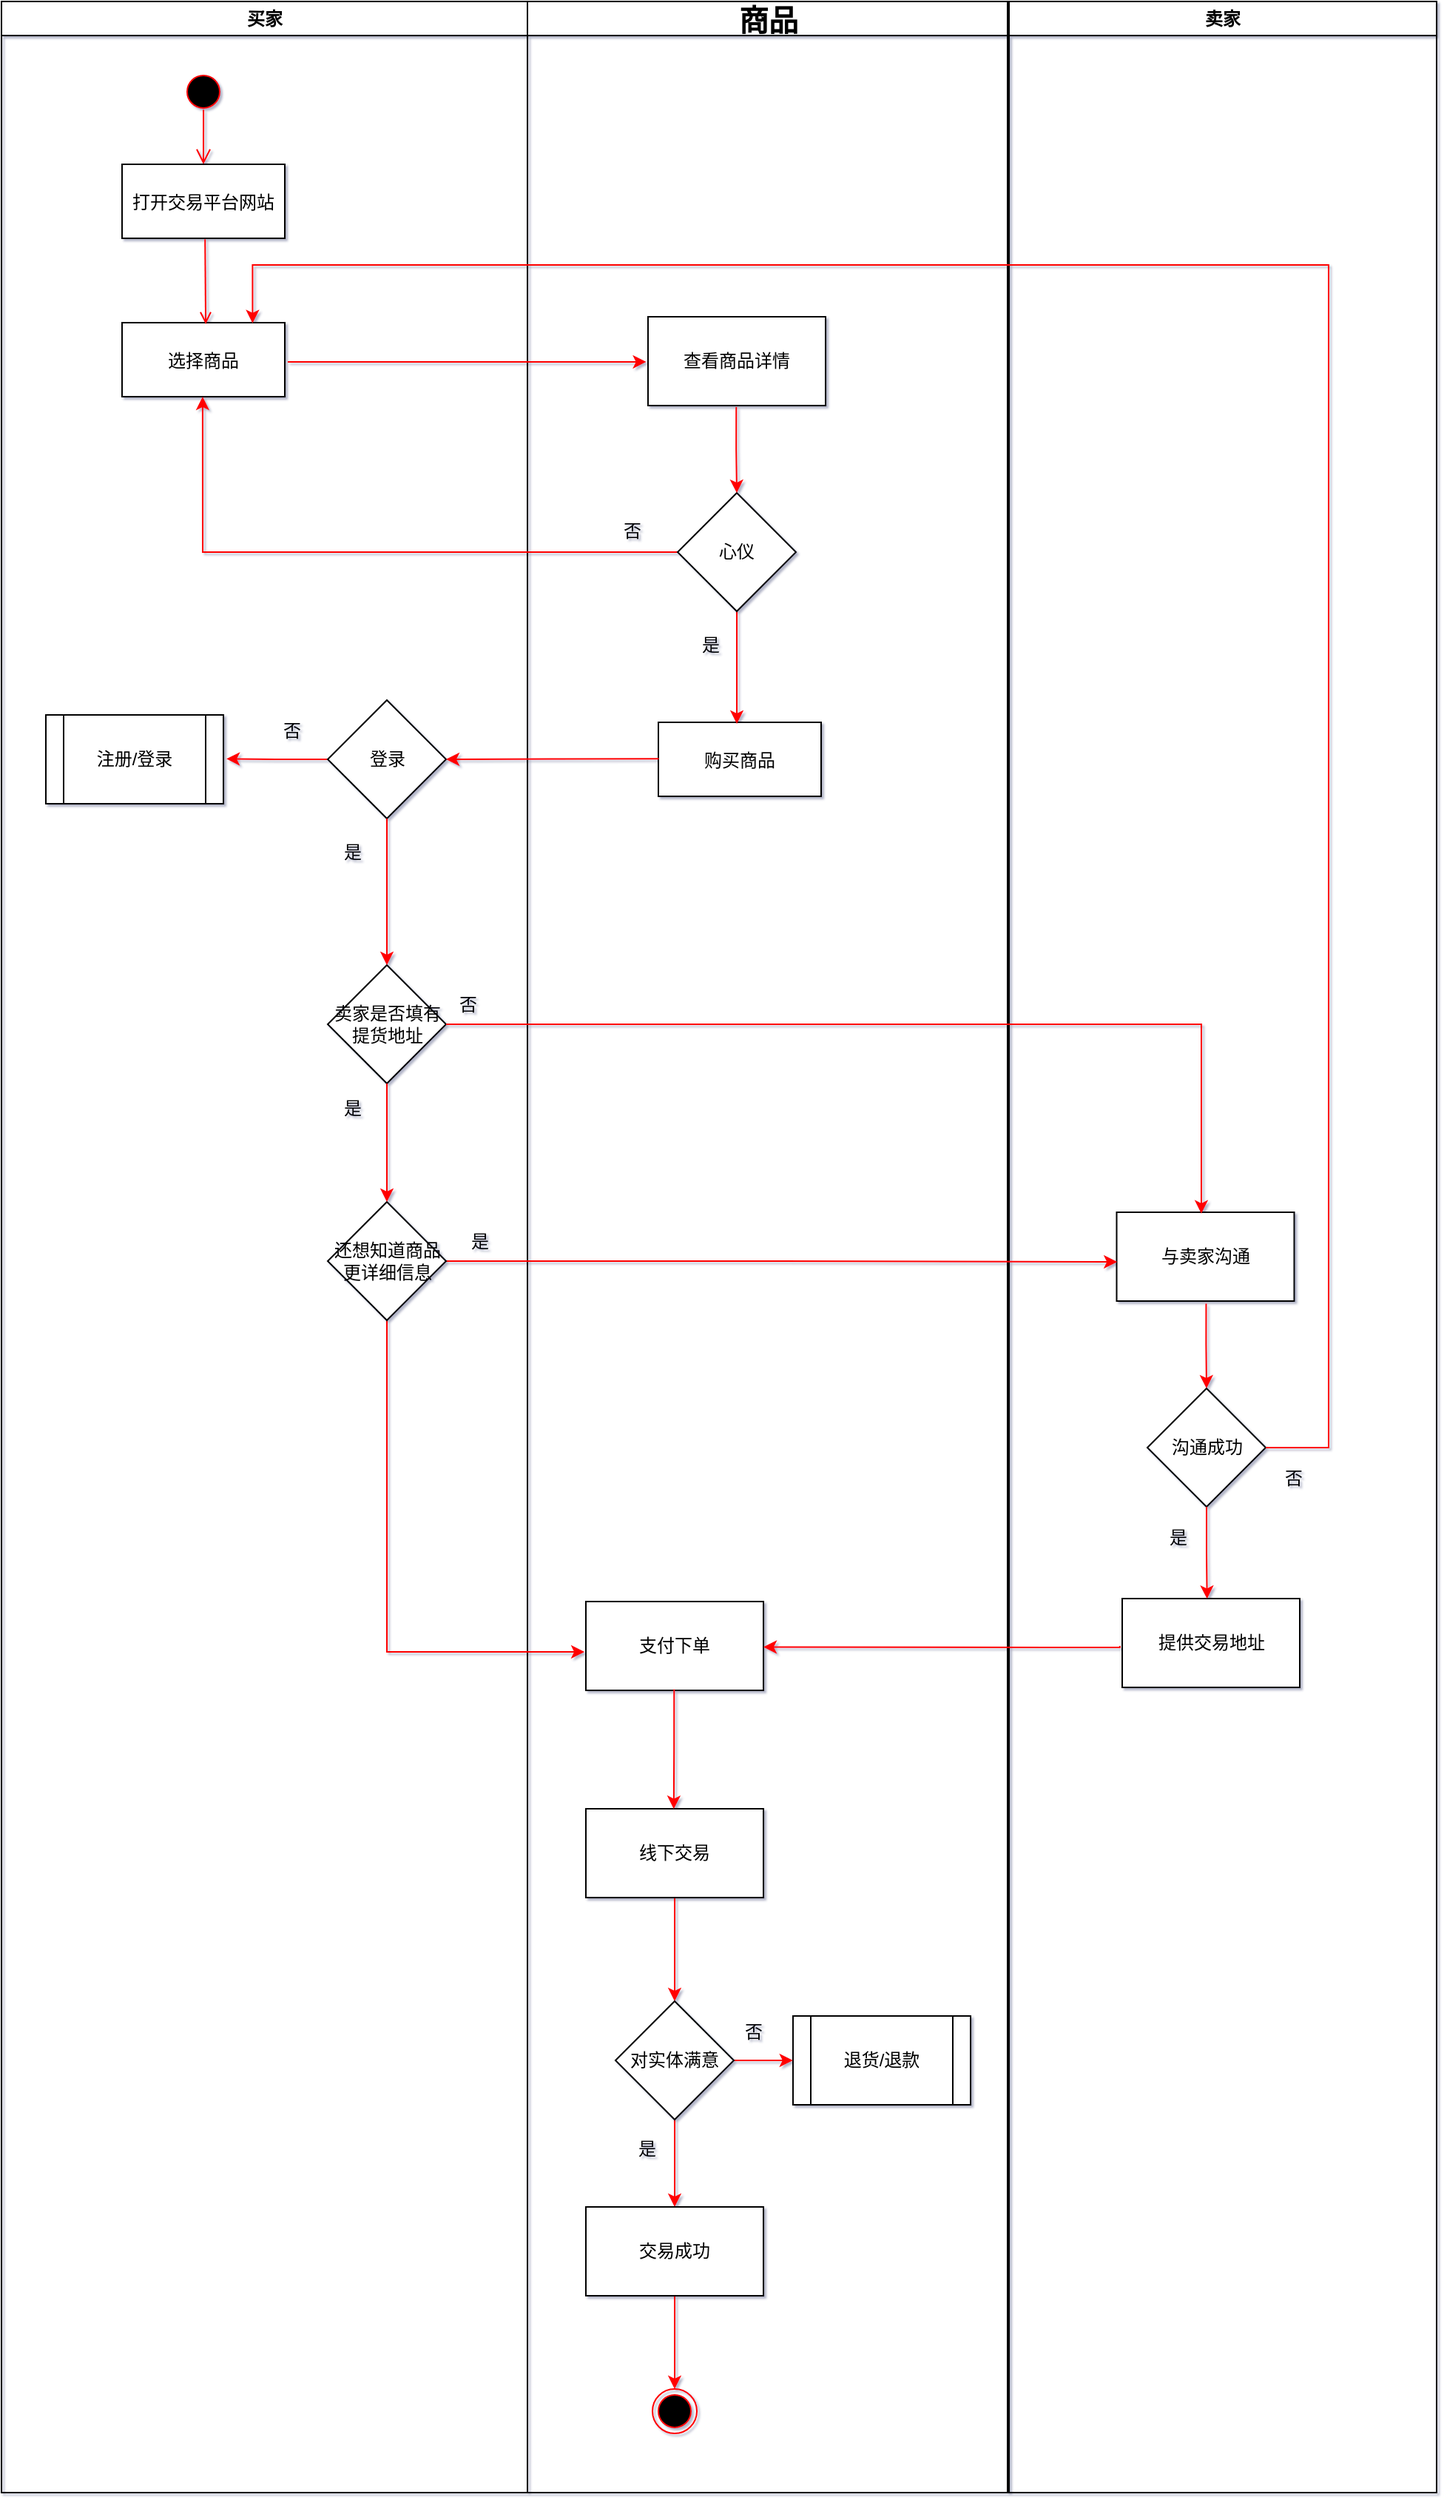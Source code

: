 <mxfile version="17.2.6" type="github">
  <diagram name="Page-1" id="e7e014a7-5840-1c2e-5031-d8a46d1fe8dd">
    <mxGraphModel dx="1671" dy="949" grid="0" gridSize="10" guides="1" tooltips="1" connect="1" arrows="1" fold="1" page="1" pageScale="1" pageWidth="1169" pageHeight="826" background="none" math="0" shadow="1">
      <root>
        <mxCell id="0" />
        <mxCell id="1" parent="0" />
        <mxCell id="2" value="买家" style="swimlane;whiteSpace=wrap;startSize=23;" parent="1" vertex="1">
          <mxGeometry x="89" y="128" width="355.5" height="1683" as="geometry" />
        </mxCell>
        <mxCell id="5" value="" style="ellipse;shape=startState;fillColor=#000000;strokeColor=#ff0000;" parent="2" vertex="1">
          <mxGeometry x="121.5" y="46" width="30" height="30" as="geometry" />
        </mxCell>
        <mxCell id="6" value="" style="edgeStyle=elbowEdgeStyle;elbow=horizontal;verticalAlign=bottom;endArrow=open;endSize=8;strokeColor=#FF0000;endFill=1;rounded=0;exitX=0.501;exitY=0.903;exitDx=0;exitDy=0;exitPerimeter=0;" parent="2" source="5" target="7" edge="1">
          <mxGeometry x="121.5" y="40" as="geometry">
            <mxPoint x="136.5" y="110" as="targetPoint" />
          </mxGeometry>
        </mxCell>
        <mxCell id="7" value="打开交易平台网站" style="" parent="2" vertex="1">
          <mxGeometry x="81.5" y="110" width="110" height="50" as="geometry" />
        </mxCell>
        <mxCell id="8" value="选择商品" style="" parent="2" vertex="1">
          <mxGeometry x="81.5" y="217" width="110" height="50" as="geometry" />
        </mxCell>
        <mxCell id="9" value="" style="endArrow=open;strokeColor=#FF0000;endFill=1;rounded=0;entryX=0.514;entryY=0.02;entryDx=0;entryDy=0;entryPerimeter=0;exitX=0.51;exitY=1.013;exitDx=0;exitDy=0;exitPerimeter=0;" parent="2" source="7" target="8" edge="1">
          <mxGeometry relative="1" as="geometry">
            <mxPoint x="137" y="168" as="sourcePoint" />
            <mxPoint x="137" y="220" as="targetPoint" />
          </mxGeometry>
        </mxCell>
        <mxCell id="66l9iURnwUuSYkUhyGDJ-48" style="edgeStyle=orthogonalEdgeStyle;rounded=0;orthogonalLoop=1;jettySize=auto;html=1;entryX=1.017;entryY=0.494;entryDx=0;entryDy=0;entryPerimeter=0;strokeColor=#FF0000;" edge="1" parent="2" source="66l9iURnwUuSYkUhyGDJ-45" target="66l9iURnwUuSYkUhyGDJ-47">
          <mxGeometry relative="1" as="geometry" />
        </mxCell>
        <mxCell id="66l9iURnwUuSYkUhyGDJ-45" value="登录" style="rhombus;whiteSpace=wrap;html=1;" vertex="1" parent="2">
          <mxGeometry x="220.5" y="472" width="80" height="80" as="geometry" />
        </mxCell>
        <mxCell id="66l9iURnwUuSYkUhyGDJ-47" value="注册/登录" style="shape=process;whiteSpace=wrap;html=1;backgroundOutline=1;gradientColor=none;" vertex="1" parent="2">
          <mxGeometry x="30" y="482" width="120" height="60" as="geometry" />
        </mxCell>
        <mxCell id="66l9iURnwUuSYkUhyGDJ-64" value="否" style="text;html=1;align=center;verticalAlign=middle;resizable=0;points=[];autosize=1;strokeColor=none;fillColor=none;" vertex="1" parent="2">
          <mxGeometry x="304" y="669" width="22" height="18" as="geometry" />
        </mxCell>
        <mxCell id="66l9iURnwUuSYkUhyGDJ-61" value="卖家是否填有提货地址" style="rhombus;whiteSpace=wrap;html=1;" vertex="1" parent="2">
          <mxGeometry x="220.5" y="651" width="80" height="80" as="geometry" />
        </mxCell>
        <mxCell id="66l9iURnwUuSYkUhyGDJ-62" value="" style="edgeStyle=orthogonalEdgeStyle;rounded=0;orthogonalLoop=1;jettySize=auto;html=1;strokeColor=#FF0000;" edge="1" parent="2" source="66l9iURnwUuSYkUhyGDJ-45" target="66l9iURnwUuSYkUhyGDJ-61">
          <mxGeometry relative="1" as="geometry" />
        </mxCell>
        <mxCell id="66l9iURnwUuSYkUhyGDJ-52" value="是" style="text;html=1;align=center;verticalAlign=middle;resizable=0;points=[];autosize=1;strokeColor=none;fillColor=none;" vertex="1" parent="2">
          <mxGeometry x="226" y="566" width="22" height="18" as="geometry" />
        </mxCell>
        <mxCell id="66l9iURnwUuSYkUhyGDJ-80" value="是" style="text;html=1;align=center;verticalAlign=middle;resizable=0;points=[];autosize=1;strokeColor=none;fillColor=none;" vertex="1" parent="2">
          <mxGeometry x="226" y="739" width="22" height="18" as="geometry" />
        </mxCell>
        <mxCell id="3" value="商品" style="swimlane;whiteSpace=wrap;gradientColor=none;swimlaneFillColor=none;fontSize=20;labelBorderColor=none;" parent="1" vertex="1">
          <mxGeometry x="444.5" y="128" width="324.5" height="1683" as="geometry" />
        </mxCell>
        <mxCell id="66l9iURnwUuSYkUhyGDJ-41" value="查看商品详情" style="whiteSpace=wrap;html=1;" vertex="1" parent="3">
          <mxGeometry x="81.5" y="213" width="120" height="60" as="geometry" />
        </mxCell>
        <mxCell id="10" value="购买商品" style="" parent="3" vertex="1">
          <mxGeometry x="88.5" y="487" width="110" height="50" as="geometry" />
        </mxCell>
        <mxCell id="66l9iURnwUuSYkUhyGDJ-65" value="支付下单" style="whiteSpace=wrap;html=1;" vertex="1" parent="3">
          <mxGeometry x="39.5" y="1081" width="120" height="60" as="geometry" />
        </mxCell>
        <mxCell id="66l9iURnwUuSYkUhyGDJ-56" value="否" style="text;html=1;align=center;verticalAlign=middle;resizable=0;points=[];autosize=1;strokeColor=none;fillColor=none;" vertex="1" parent="3">
          <mxGeometry x="59.5" y="349" width="22" height="18" as="geometry" />
        </mxCell>
        <mxCell id="66l9iURnwUuSYkUhyGDJ-58" value="是" style="text;html=1;align=center;verticalAlign=middle;resizable=0;points=[];autosize=1;strokeColor=none;fillColor=none;" vertex="1" parent="3">
          <mxGeometry x="112.5" y="426" width="22" height="18" as="geometry" />
        </mxCell>
        <mxCell id="66l9iURnwUuSYkUhyGDJ-97" value="退货/退款" style="shape=process;whiteSpace=wrap;html=1;backgroundOutline=1;gradientColor=none;" vertex="1" parent="3">
          <mxGeometry x="179.5" y="1361" width="120" height="60" as="geometry" />
        </mxCell>
        <mxCell id="66l9iURnwUuSYkUhyGDJ-101" value="是" style="text;html=1;align=center;verticalAlign=middle;resizable=0;points=[];autosize=1;strokeColor=none;fillColor=none;" vertex="1" parent="3">
          <mxGeometry x="69.5" y="1442" width="22" height="18" as="geometry" />
        </mxCell>
        <mxCell id="66l9iURnwUuSYkUhyGDJ-102" value="" style="ellipse;html=1;shape=endState;fillColor=#000000;strokeColor=#ff0000;" vertex="1" parent="3">
          <mxGeometry x="84.5" y="1613" width="30" height="30" as="geometry" />
        </mxCell>
        <mxCell id="4" value="卖家" style="swimlane;whiteSpace=wrap" parent="1" vertex="1">
          <mxGeometry x="770" y="128" width="289" height="1683" as="geometry" />
        </mxCell>
        <mxCell id="66l9iURnwUuSYkUhyGDJ-59" value="沟通成功" style="rhombus;whiteSpace=wrap;html=1;" vertex="1" parent="4">
          <mxGeometry x="93.5" y="937" width="80" height="80" as="geometry" />
        </mxCell>
        <mxCell id="66l9iURnwUuSYkUhyGDJ-49" value="与卖家沟通" style="whiteSpace=wrap;html=1;" vertex="1" parent="4">
          <mxGeometry x="72.75" y="818" width="120" height="60" as="geometry" />
        </mxCell>
        <mxCell id="66l9iURnwUuSYkUhyGDJ-60" value="" style="edgeStyle=orthogonalEdgeStyle;rounded=0;orthogonalLoop=1;jettySize=auto;html=1;strokeColor=#FF0000;exitX=0.504;exitY=1.03;exitDx=0;exitDy=0;exitPerimeter=0;" edge="1" parent="4" source="66l9iURnwUuSYkUhyGDJ-49" target="66l9iURnwUuSYkUhyGDJ-59">
          <mxGeometry relative="1" as="geometry" />
        </mxCell>
        <mxCell id="66l9iURnwUuSYkUhyGDJ-67" value="提供交易地址" style="whiteSpace=wrap;html=1;" vertex="1" parent="4">
          <mxGeometry x="76.5" y="1079" width="120" height="60" as="geometry" />
        </mxCell>
        <mxCell id="66l9iURnwUuSYkUhyGDJ-68" value="" style="edgeStyle=orthogonalEdgeStyle;rounded=0;orthogonalLoop=1;jettySize=auto;html=1;strokeColor=#FF0000;entryX=0.478;entryY=0.003;entryDx=0;entryDy=0;entryPerimeter=0;" edge="1" parent="4" source="66l9iURnwUuSYkUhyGDJ-59" target="66l9iURnwUuSYkUhyGDJ-67">
          <mxGeometry relative="1" as="geometry">
            <mxPoint x="135.5" y="1076" as="targetPoint" />
          </mxGeometry>
        </mxCell>
        <mxCell id="66l9iURnwUuSYkUhyGDJ-84" value="是" style="text;html=1;align=center;verticalAlign=middle;resizable=0;points=[];autosize=1;strokeColor=none;fillColor=none;" vertex="1" parent="4">
          <mxGeometry x="102.5" y="1029" width="22" height="18" as="geometry" />
        </mxCell>
        <mxCell id="66l9iURnwUuSYkUhyGDJ-83" value="否" style="text;html=1;align=center;verticalAlign=middle;resizable=0;points=[];autosize=1;strokeColor=none;fillColor=none;" vertex="1" parent="4">
          <mxGeometry x="181" y="989" width="22" height="18" as="geometry" />
        </mxCell>
        <mxCell id="66l9iURnwUuSYkUhyGDJ-43" style="edgeStyle=orthogonalEdgeStyle;rounded=0;orthogonalLoop=1;jettySize=auto;html=1;exitX=1.018;exitY=0.529;exitDx=0;exitDy=0;exitPerimeter=0;strokeColor=#FF0000;entryX=-0.01;entryY=0.508;entryDx=0;entryDy=0;entryPerimeter=0;" edge="1" parent="1" source="8" target="66l9iURnwUuSYkUhyGDJ-41">
          <mxGeometry relative="1" as="geometry">
            <mxPoint x="524" y="371" as="targetPoint" />
          </mxGeometry>
        </mxCell>
        <mxCell id="66l9iURnwUuSYkUhyGDJ-46" value="" style="edgeStyle=orthogonalEdgeStyle;rounded=0;orthogonalLoop=1;jettySize=auto;html=1;strokeColor=#FF0000;exitX=0.003;exitY=0.493;exitDx=0;exitDy=0;exitPerimeter=0;" edge="1" parent="1" source="10" target="66l9iURnwUuSYkUhyGDJ-45">
          <mxGeometry relative="1" as="geometry" />
        </mxCell>
        <mxCell id="66l9iURnwUuSYkUhyGDJ-51" value="否" style="text;html=1;align=center;verticalAlign=middle;resizable=0;points=[];autosize=1;strokeColor=none;fillColor=none;" vertex="1" parent="1">
          <mxGeometry x="273.5" y="612" width="22" height="18" as="geometry" />
        </mxCell>
        <mxCell id="66l9iURnwUuSYkUhyGDJ-55" style="edgeStyle=orthogonalEdgeStyle;rounded=0;orthogonalLoop=1;jettySize=auto;html=1;entryX=0.495;entryY=1;entryDx=0;entryDy=0;entryPerimeter=0;strokeColor=#FF0000;" edge="1" parent="1" source="66l9iURnwUuSYkUhyGDJ-53" target="8">
          <mxGeometry relative="1" as="geometry" />
        </mxCell>
        <mxCell id="66l9iURnwUuSYkUhyGDJ-57" style="edgeStyle=orthogonalEdgeStyle;rounded=0;orthogonalLoop=1;jettySize=auto;html=1;entryX=0.482;entryY=0.02;entryDx=0;entryDy=0;entryPerimeter=0;strokeColor=#FF0000;" edge="1" parent="1" source="66l9iURnwUuSYkUhyGDJ-53" target="10">
          <mxGeometry relative="1" as="geometry" />
        </mxCell>
        <mxCell id="66l9iURnwUuSYkUhyGDJ-53" value="心仪" style="rhombus;whiteSpace=wrap;html=1;" vertex="1" parent="1">
          <mxGeometry x="546" y="460" width="80" height="80" as="geometry" />
        </mxCell>
        <mxCell id="66l9iURnwUuSYkUhyGDJ-54" value="" style="edgeStyle=orthogonalEdgeStyle;rounded=0;orthogonalLoop=1;jettySize=auto;html=1;strokeColor=#FF0000;exitX=0.497;exitY=1.016;exitDx=0;exitDy=0;exitPerimeter=0;" edge="1" parent="1" source="66l9iURnwUuSYkUhyGDJ-41" target="66l9iURnwUuSYkUhyGDJ-53">
          <mxGeometry relative="1" as="geometry">
            <mxPoint x="586" y="407" as="sourcePoint" />
          </mxGeometry>
        </mxCell>
        <mxCell id="66l9iURnwUuSYkUhyGDJ-63" style="edgeStyle=orthogonalEdgeStyle;rounded=0;orthogonalLoop=1;jettySize=auto;html=1;entryX=0.477;entryY=0.015;entryDx=0;entryDy=0;entryPerimeter=0;strokeColor=#FF0000;" edge="1" parent="1" source="66l9iURnwUuSYkUhyGDJ-61" target="66l9iURnwUuSYkUhyGDJ-49">
          <mxGeometry relative="1" as="geometry" />
        </mxCell>
        <mxCell id="66l9iURnwUuSYkUhyGDJ-76" style="edgeStyle=orthogonalEdgeStyle;rounded=0;orthogonalLoop=1;jettySize=auto;html=1;entryX=0.003;entryY=0.559;entryDx=0;entryDy=0;entryPerimeter=0;strokeColor=#FF0000;" edge="1" parent="1" source="66l9iURnwUuSYkUhyGDJ-74" target="66l9iURnwUuSYkUhyGDJ-49">
          <mxGeometry relative="1" as="geometry" />
        </mxCell>
        <mxCell id="66l9iURnwUuSYkUhyGDJ-99" style="edgeStyle=orthogonalEdgeStyle;rounded=0;orthogonalLoop=1;jettySize=auto;html=1;entryX=-0.008;entryY=0.567;entryDx=0;entryDy=0;entryPerimeter=0;strokeColor=#FF0000;" edge="1" parent="1" source="66l9iURnwUuSYkUhyGDJ-74" target="66l9iURnwUuSYkUhyGDJ-65">
          <mxGeometry relative="1" as="geometry">
            <Array as="points">
              <mxPoint x="350" y="1243" />
            </Array>
          </mxGeometry>
        </mxCell>
        <mxCell id="66l9iURnwUuSYkUhyGDJ-74" value="还想知道商品更详细信息" style="rhombus;whiteSpace=wrap;html=1;" vertex="1" parent="1">
          <mxGeometry x="309.5" y="939" width="80" height="80" as="geometry" />
        </mxCell>
        <mxCell id="66l9iURnwUuSYkUhyGDJ-75" value="" style="edgeStyle=orthogonalEdgeStyle;rounded=0;orthogonalLoop=1;jettySize=auto;html=1;strokeColor=#FF0000;" edge="1" parent="1" source="66l9iURnwUuSYkUhyGDJ-61" target="66l9iURnwUuSYkUhyGDJ-74">
          <mxGeometry relative="1" as="geometry" />
        </mxCell>
        <mxCell id="66l9iURnwUuSYkUhyGDJ-77" value="是" style="text;html=1;align=center;verticalAlign=middle;resizable=0;points=[];autosize=1;strokeColor=none;fillColor=none;" vertex="1" parent="1">
          <mxGeometry x="401" y="957" width="22" height="18" as="geometry" />
        </mxCell>
        <mxCell id="66l9iURnwUuSYkUhyGDJ-79" style="edgeStyle=orthogonalEdgeStyle;rounded=0;orthogonalLoop=1;jettySize=auto;html=1;entryX=1;entryY=0.512;entryDx=0;entryDy=0;entryPerimeter=0;strokeColor=#FF0000;exitX=-0.013;exitY=0.533;exitDx=0;exitDy=0;exitPerimeter=0;" edge="1" parent="1" source="66l9iURnwUuSYkUhyGDJ-67" target="66l9iURnwUuSYkUhyGDJ-65">
          <mxGeometry relative="1" as="geometry">
            <mxPoint x="860" y="1112" as="sourcePoint" />
            <Array as="points">
              <mxPoint x="798" y="1240" />
              <mxPoint x="776" y="1240" />
            </Array>
          </mxGeometry>
        </mxCell>
        <mxCell id="66l9iURnwUuSYkUhyGDJ-82" style="edgeStyle=orthogonalEdgeStyle;rounded=0;orthogonalLoop=1;jettySize=auto;html=1;entryX=0.802;entryY=0.007;entryDx=0;entryDy=0;entryPerimeter=0;strokeColor=#FF0000;exitX=1;exitY=0.5;exitDx=0;exitDy=0;" edge="1" parent="1" source="66l9iURnwUuSYkUhyGDJ-59" target="8">
          <mxGeometry relative="1" as="geometry">
            <Array as="points">
              <mxPoint x="986" y="1105" />
              <mxPoint x="986" y="306" />
              <mxPoint x="259" y="306" />
            </Array>
          </mxGeometry>
        </mxCell>
        <mxCell id="66l9iURnwUuSYkUhyGDJ-94" value="" style="edgeStyle=orthogonalEdgeStyle;rounded=0;orthogonalLoop=1;jettySize=auto;html=1;strokeColor=#FF0000;" edge="1" parent="1" source="66l9iURnwUuSYkUhyGDJ-88" target="66l9iURnwUuSYkUhyGDJ-93">
          <mxGeometry relative="1" as="geometry" />
        </mxCell>
        <mxCell id="66l9iURnwUuSYkUhyGDJ-88" value="线下交易" style="whiteSpace=wrap;html=1;" vertex="1" parent="1">
          <mxGeometry x="484" y="1349" width="120" height="60" as="geometry" />
        </mxCell>
        <mxCell id="66l9iURnwUuSYkUhyGDJ-89" value="" style="edgeStyle=orthogonalEdgeStyle;rounded=0;orthogonalLoop=1;jettySize=auto;html=1;strokeColor=#FF0000;exitX=0.497;exitY=0.99;exitDx=0;exitDy=0;exitPerimeter=0;entryX=0.495;entryY=0.003;entryDx=0;entryDy=0;entryPerimeter=0;" edge="1" parent="1" source="66l9iURnwUuSYkUhyGDJ-65" target="66l9iURnwUuSYkUhyGDJ-88">
          <mxGeometry relative="1" as="geometry" />
        </mxCell>
        <mxCell id="66l9iURnwUuSYkUhyGDJ-96" value="" style="edgeStyle=orthogonalEdgeStyle;rounded=0;orthogonalLoop=1;jettySize=auto;html=1;strokeColor=#FF0000;" edge="1" parent="1" source="66l9iURnwUuSYkUhyGDJ-93" target="66l9iURnwUuSYkUhyGDJ-95">
          <mxGeometry relative="1" as="geometry" />
        </mxCell>
        <mxCell id="66l9iURnwUuSYkUhyGDJ-98" style="edgeStyle=orthogonalEdgeStyle;rounded=0;orthogonalLoop=1;jettySize=auto;html=1;entryX=-0.001;entryY=0.5;entryDx=0;entryDy=0;entryPerimeter=0;strokeColor=#FF0000;" edge="1" parent="1" source="66l9iURnwUuSYkUhyGDJ-93" target="66l9iURnwUuSYkUhyGDJ-97">
          <mxGeometry relative="1" as="geometry" />
        </mxCell>
        <mxCell id="66l9iURnwUuSYkUhyGDJ-93" value="对实体满意" style="rhombus;whiteSpace=wrap;html=1;" vertex="1" parent="1">
          <mxGeometry x="504" y="1479" width="80" height="80" as="geometry" />
        </mxCell>
        <mxCell id="66l9iURnwUuSYkUhyGDJ-103" style="edgeStyle=orthogonalEdgeStyle;rounded=0;orthogonalLoop=1;jettySize=auto;html=1;entryX=0.5;entryY=0;entryDx=0;entryDy=0;strokeColor=#FF0000;" edge="1" parent="1" source="66l9iURnwUuSYkUhyGDJ-95" target="66l9iURnwUuSYkUhyGDJ-102">
          <mxGeometry relative="1" as="geometry" />
        </mxCell>
        <mxCell id="66l9iURnwUuSYkUhyGDJ-95" value="交易成功" style="whiteSpace=wrap;html=1;" vertex="1" parent="1">
          <mxGeometry x="484" y="1618" width="120" height="60" as="geometry" />
        </mxCell>
        <mxCell id="66l9iURnwUuSYkUhyGDJ-100" value="否" style="text;html=1;align=center;verticalAlign=middle;resizable=0;points=[];autosize=1;strokeColor=none;fillColor=none;" vertex="1" parent="1">
          <mxGeometry x="586" y="1491" width="22" height="18" as="geometry" />
        </mxCell>
      </root>
    </mxGraphModel>
  </diagram>
</mxfile>
